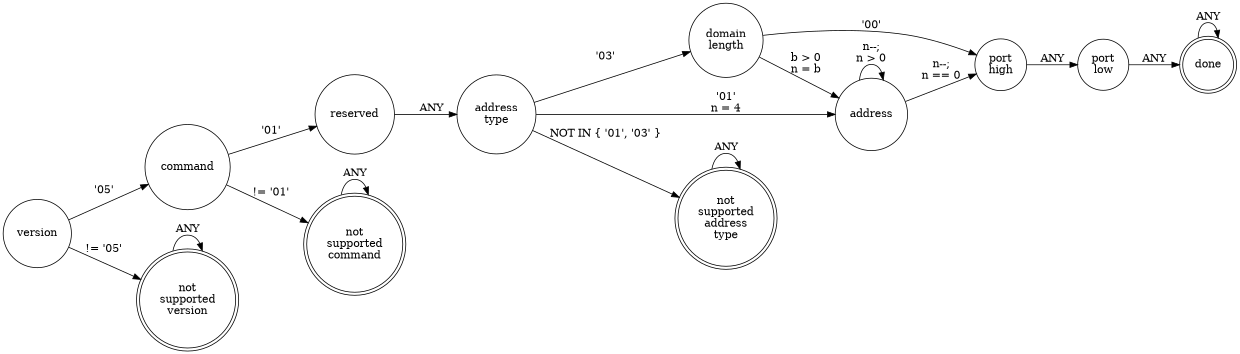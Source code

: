 digraph hello {
    rankdir=LR;
    size= "8.27,11.69";

    node                              [shape = circle];

    VERSION                           [label = "version"];
    COMMAND                           [label = "command"];
    RESERVED                          [label = "reserved"];
    ADD_TYPE                          [label = "address\ntype"];
    DOMAIN_LENGTH                     [label = "domain\nlength"];
    ADDRESS                           [label = "address"];
    PORT_HIGH                         [label = "port\nhigh"];
    PORT_LOW                          [label = "port\nlow"];
    SUCCESS                           [label = "done", shape = doublecircle];
    E_UNS_VERSION                     [label = "not\nsupported\nversion", shape = doublecircle];
    E_UNS_COMMAND                     [label = "not\nsupported\ncommand", shape = doublecircle];
    E_UNS_ADD_TYPE                    [label = "not\nsupported\naddress\ntype", shape = doublecircle];

    VERSION -> E_UNS_VERSION          [label= "!= '05'"];
    VERSION -> COMMAND                [label="'05'"];
    COMMAND -> E_UNS_COMMAND          [label= "!= '01'"];
    COMMAND -> RESERVED               [label= "'01'"];
    RESERVED -> ADD_TYPE              [label= "ANY"];
    ADD_TYPE -> E_UNS_ADD_TYPE        [label= "NOT IN { '01', '03' }"];
    ADD_TYPE -> DOMAIN_LENGTH         [label= "'03'"];
    ADD_TYPE -> ADDRESS               [label= "'01'\nn = 4"];
    DOMAIN_LENGTH -> ADDRESS          [label= "b > 0\nn = b"];
    DOMAIN_LENGTH -> PORT_HIGH        [label= "'00'"];
    ADDRESS -> ADDRESS                [label= "n--;\nn > 0"];
    ADDRESS -> PORT_HIGH              [label= "n--;\nn == 0"];
    PORT_HIGH -> PORT_LOW             [label="ANY"];
    PORT_LOW -> SUCCESS               [label= "ANY"];

    SUCCESS -> SUCCESS                [label= "ANY"];
    E_UNS_VERSION -> E_UNS_VERSION    [label= "ANY"];
    E_UNS_COMMAND -> E_UNS_COMMAND    [label= "ANY"];
    E_UNS_ADD_TYPE -> E_UNS_ADD_TYPE  [label= "ANY"];
}